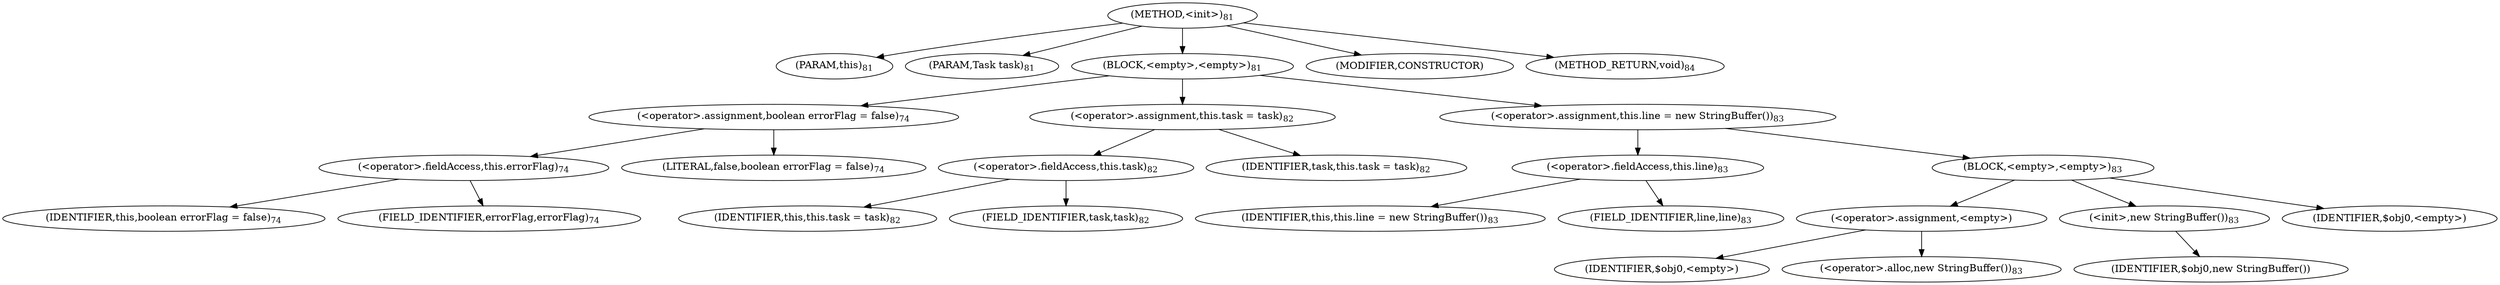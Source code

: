 digraph "&lt;init&gt;" {  
"22" [label = <(METHOD,&lt;init&gt;)<SUB>81</SUB>> ]
"4" [label = <(PARAM,this)<SUB>81</SUB>> ]
"23" [label = <(PARAM,Task task)<SUB>81</SUB>> ]
"24" [label = <(BLOCK,&lt;empty&gt;,&lt;empty&gt;)<SUB>81</SUB>> ]
"25" [label = <(&lt;operator&gt;.assignment,boolean errorFlag = false)<SUB>74</SUB>> ]
"26" [label = <(&lt;operator&gt;.fieldAccess,this.errorFlag)<SUB>74</SUB>> ]
"27" [label = <(IDENTIFIER,this,boolean errorFlag = false)<SUB>74</SUB>> ]
"28" [label = <(FIELD_IDENTIFIER,errorFlag,errorFlag)<SUB>74</SUB>> ]
"29" [label = <(LITERAL,false,boolean errorFlag = false)<SUB>74</SUB>> ]
"30" [label = <(&lt;operator&gt;.assignment,this.task = task)<SUB>82</SUB>> ]
"31" [label = <(&lt;operator&gt;.fieldAccess,this.task)<SUB>82</SUB>> ]
"3" [label = <(IDENTIFIER,this,this.task = task)<SUB>82</SUB>> ]
"32" [label = <(FIELD_IDENTIFIER,task,task)<SUB>82</SUB>> ]
"33" [label = <(IDENTIFIER,task,this.task = task)<SUB>82</SUB>> ]
"34" [label = <(&lt;operator&gt;.assignment,this.line = new StringBuffer())<SUB>83</SUB>> ]
"35" [label = <(&lt;operator&gt;.fieldAccess,this.line)<SUB>83</SUB>> ]
"36" [label = <(IDENTIFIER,this,this.line = new StringBuffer())<SUB>83</SUB>> ]
"37" [label = <(FIELD_IDENTIFIER,line,line)<SUB>83</SUB>> ]
"38" [label = <(BLOCK,&lt;empty&gt;,&lt;empty&gt;)<SUB>83</SUB>> ]
"39" [label = <(&lt;operator&gt;.assignment,&lt;empty&gt;)> ]
"40" [label = <(IDENTIFIER,$obj0,&lt;empty&gt;)> ]
"41" [label = <(&lt;operator&gt;.alloc,new StringBuffer())<SUB>83</SUB>> ]
"42" [label = <(&lt;init&gt;,new StringBuffer())<SUB>83</SUB>> ]
"43" [label = <(IDENTIFIER,$obj0,new StringBuffer())> ]
"44" [label = <(IDENTIFIER,$obj0,&lt;empty&gt;)> ]
"45" [label = <(MODIFIER,CONSTRUCTOR)> ]
"46" [label = <(METHOD_RETURN,void)<SUB>84</SUB>> ]
  "22" -> "4" 
  "22" -> "23" 
  "22" -> "24" 
  "22" -> "45" 
  "22" -> "46" 
  "24" -> "25" 
  "24" -> "30" 
  "24" -> "34" 
  "25" -> "26" 
  "25" -> "29" 
  "26" -> "27" 
  "26" -> "28" 
  "30" -> "31" 
  "30" -> "33" 
  "31" -> "3" 
  "31" -> "32" 
  "34" -> "35" 
  "34" -> "38" 
  "35" -> "36" 
  "35" -> "37" 
  "38" -> "39" 
  "38" -> "42" 
  "38" -> "44" 
  "39" -> "40" 
  "39" -> "41" 
  "42" -> "43" 
}
